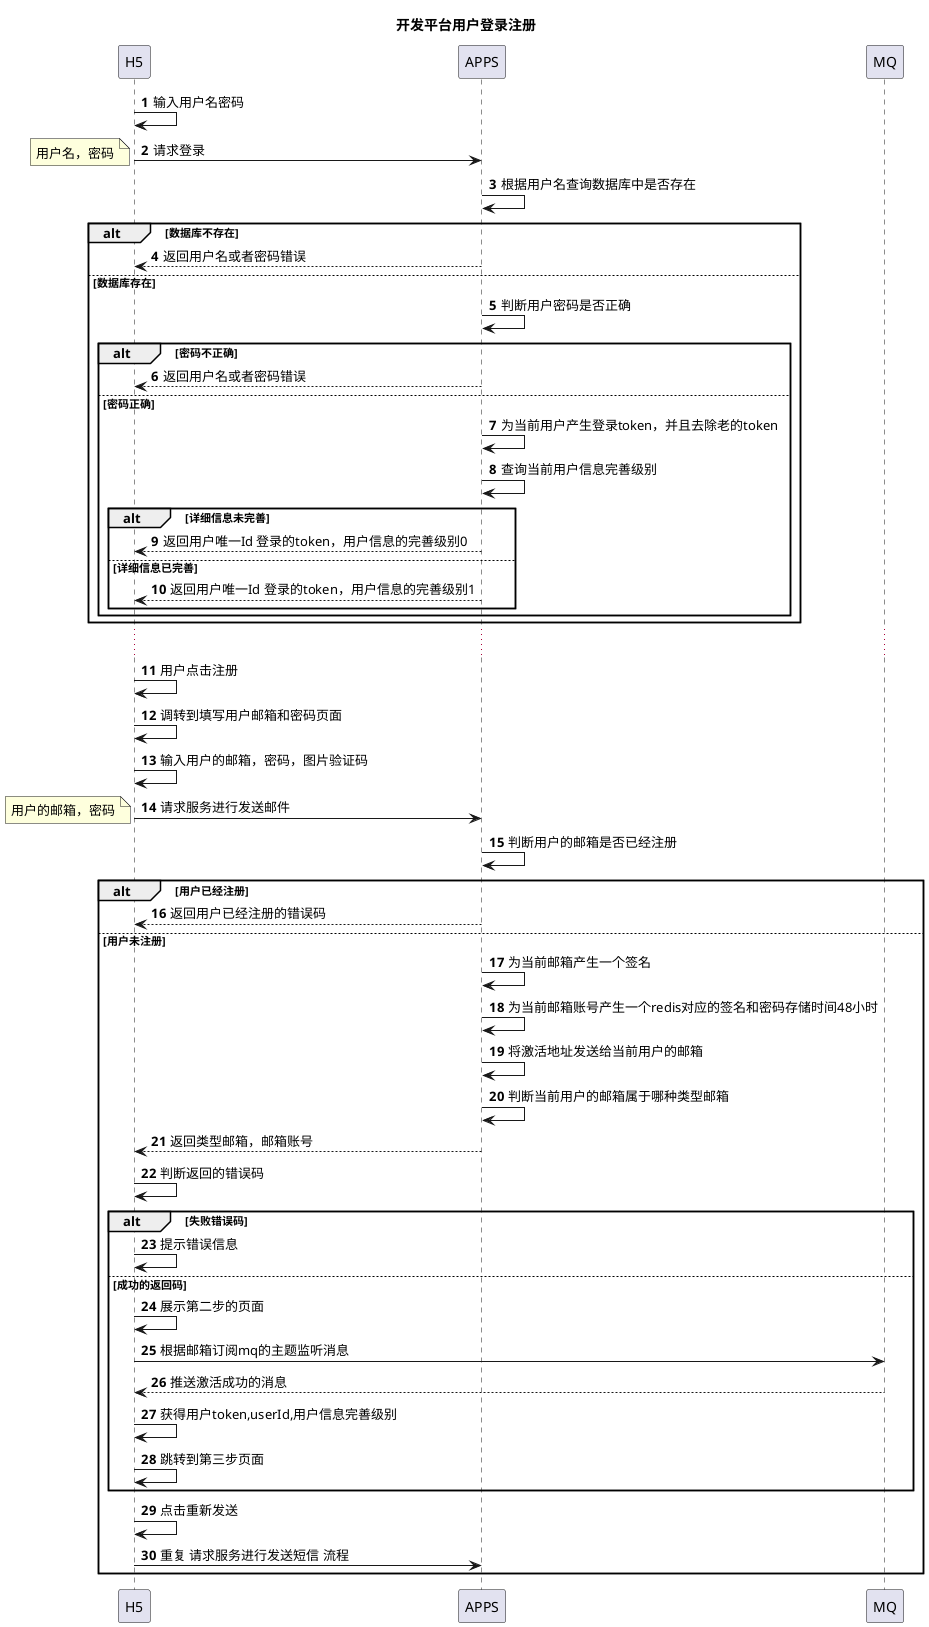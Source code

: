 @startuml
title:开发平台用户登录注册
autonumber
H5->H5:输入用户名密码
H5->APPS:请求登录
note left:用户名，密码
APPS->APPS:根据用户名查询数据库中是否存在
alt 数据库不存在
APPS-->H5:返回用户名或者密码错误
else 数据库存在
APPS->APPS:判断用户密码是否正确
alt 密码不正确
APPS-->H5:返回用户名或者密码错误
else 密码正确
APPS->APPS:为当前用户产生登录token，并且去除老的token
APPS->APPS:查询当前用户信息完善级别
alt 详细信息未完善
APPS-->H5:返回用户唯一Id 登录的token，用户信息的完善级别0
else 详细信息已完善
APPS-->H5:返回用户唯一Id 登录的token，用户信息的完善级别1
end
end
end
...
H5->H5:用户点击注册
H5->H5:调转到填写用户邮箱和密码页面
H5->H5:输入用户的邮箱，密码，图片验证码
H5->APPS:请求服务进行发送邮件
note left:用户的邮箱，密码
APPS->APPS:判断用户的邮箱是否已经注册
alt 用户已经注册
APPS-->H5:返回用户已经注册的错误码
else 用户未注册
APPS->APPS:为当前邮箱产生一个签名
APPS->APPS:为当前邮箱账号产生一个redis对应的签名和密码存储时间48小时
APPS->APPS:将激活地址发送给当前用户的邮箱
APPS->APPS:判断当前用户的邮箱属于哪种类型邮箱
APPS-->H5:返回类型邮箱，邮箱账号
H5->H5:判断返回的错误码
alt 失败错误码
H5->H5:提示错误信息
else 成功的返回码
H5->H5:展示第二步的页面
H5->MQ:根据邮箱订阅mq的主题监听消息
MQ-->H5:推送激活成功的消息
H5->H5:获得用户token,userId,用户信息完善级别
H5->H5:跳转到第三步页面
end
H5->H5:点击重新发送
H5->APPS:重复 请求服务进行发送短信 流程
end
@enduml
